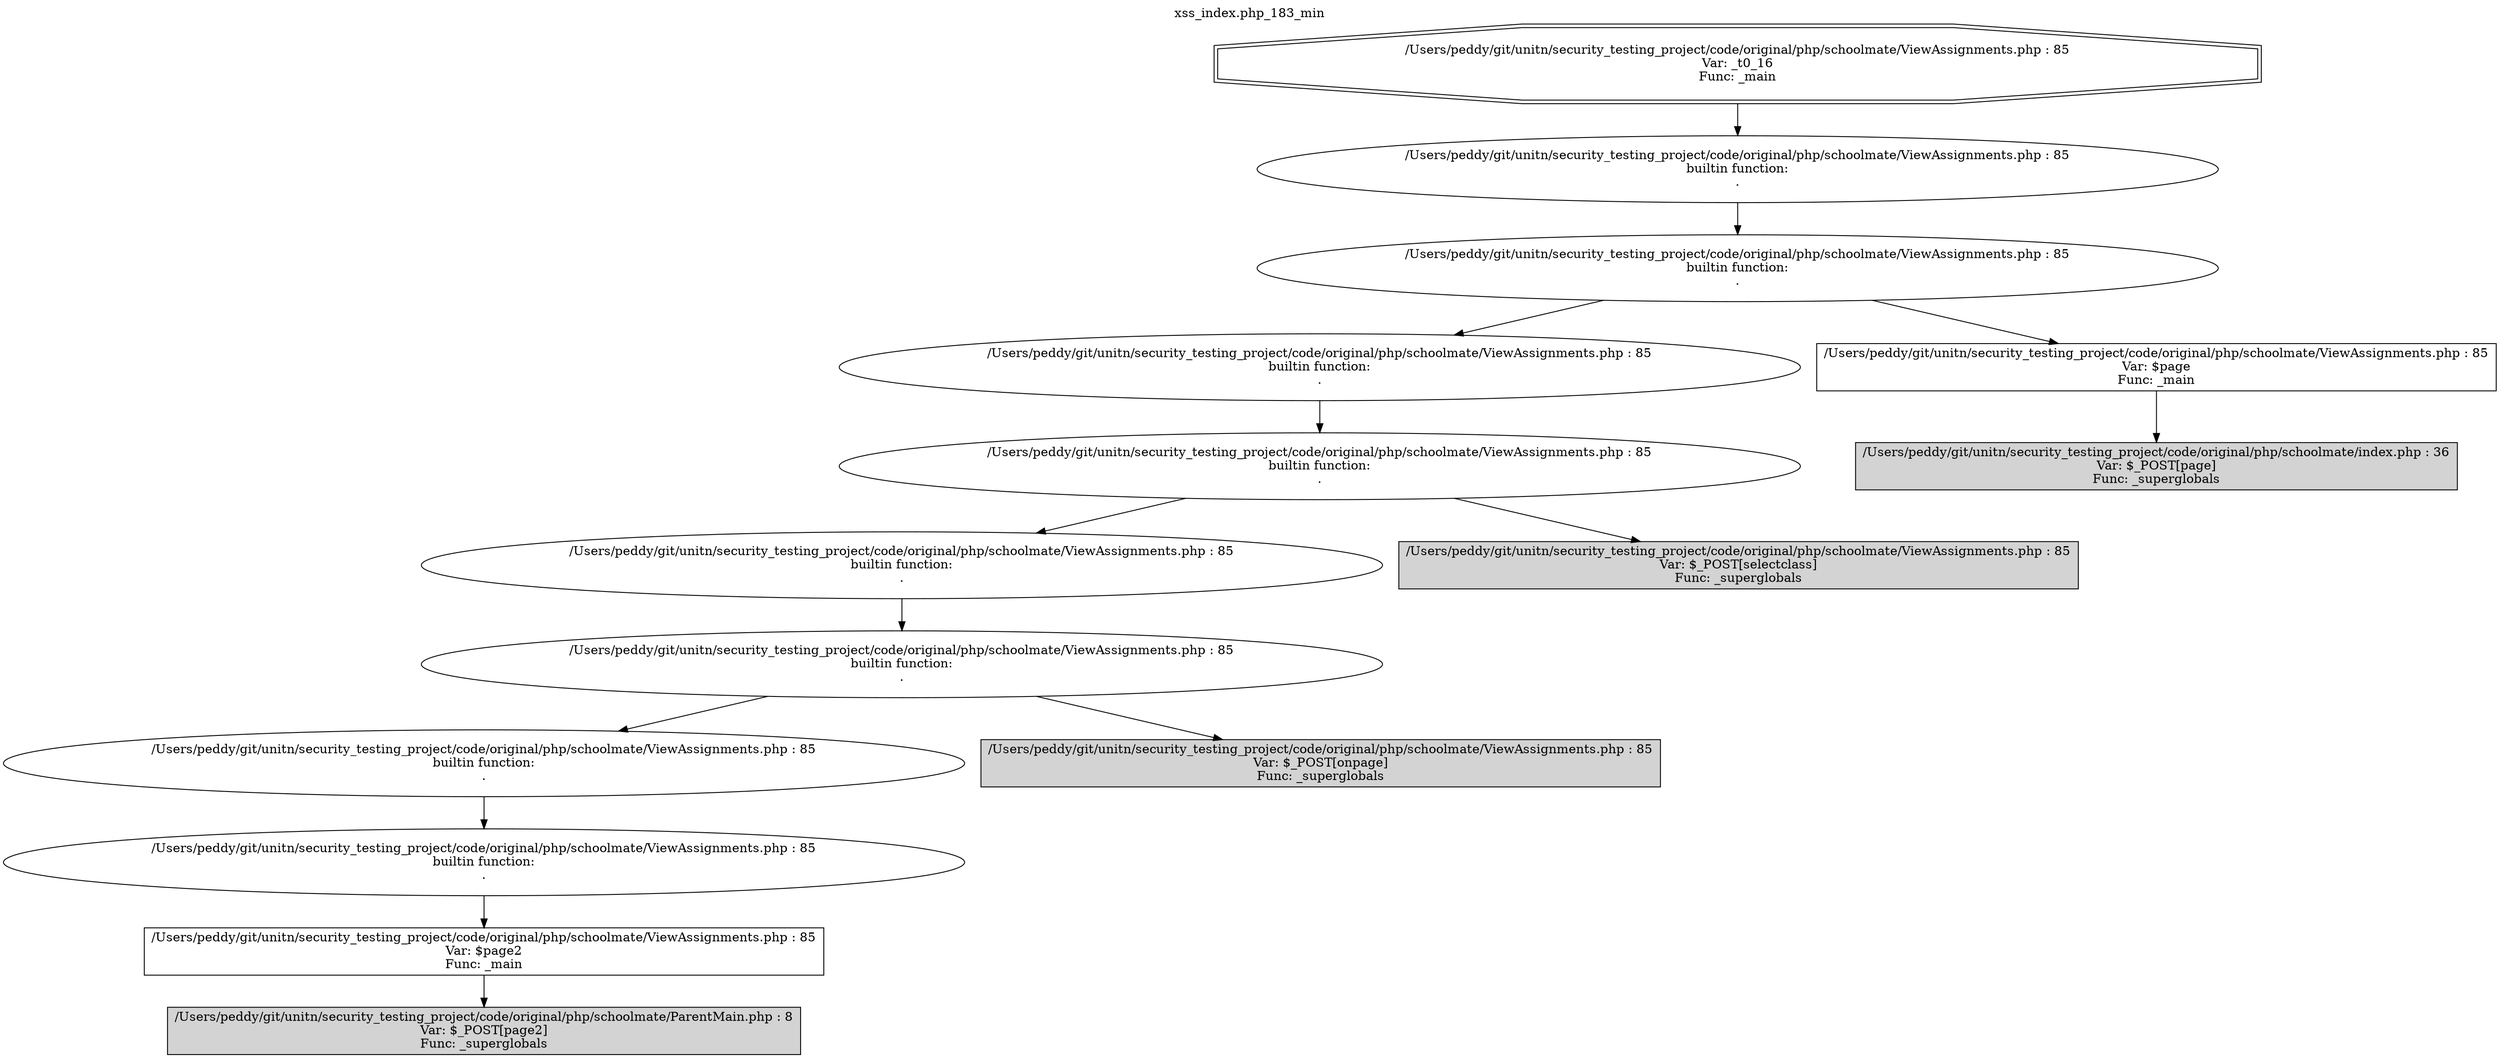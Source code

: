 digraph cfg {
  label="xss_index.php_183_min";
  labelloc=t;
  n1 [shape=doubleoctagon, label="/Users/peddy/git/unitn/security_testing_project/code/original/php/schoolmate/ViewAssignments.php : 85\nVar: _t0_16\nFunc: _main\n"];
  n2 [shape=ellipse, label="/Users/peddy/git/unitn/security_testing_project/code/original/php/schoolmate/ViewAssignments.php : 85\nbuiltin function:\n.\n"];
  n3 [shape=ellipse, label="/Users/peddy/git/unitn/security_testing_project/code/original/php/schoolmate/ViewAssignments.php : 85\nbuiltin function:\n.\n"];
  n4 [shape=ellipse, label="/Users/peddy/git/unitn/security_testing_project/code/original/php/schoolmate/ViewAssignments.php : 85\nbuiltin function:\n.\n"];
  n5 [shape=ellipse, label="/Users/peddy/git/unitn/security_testing_project/code/original/php/schoolmate/ViewAssignments.php : 85\nbuiltin function:\n.\n"];
  n6 [shape=ellipse, label="/Users/peddy/git/unitn/security_testing_project/code/original/php/schoolmate/ViewAssignments.php : 85\nbuiltin function:\n.\n"];
  n7 [shape=ellipse, label="/Users/peddy/git/unitn/security_testing_project/code/original/php/schoolmate/ViewAssignments.php : 85\nbuiltin function:\n.\n"];
  n8 [shape=ellipse, label="/Users/peddy/git/unitn/security_testing_project/code/original/php/schoolmate/ViewAssignments.php : 85\nbuiltin function:\n.\n"];
  n9 [shape=ellipse, label="/Users/peddy/git/unitn/security_testing_project/code/original/php/schoolmate/ViewAssignments.php : 85\nbuiltin function:\n.\n"];
  n10 [shape=box, label="/Users/peddy/git/unitn/security_testing_project/code/original/php/schoolmate/ViewAssignments.php : 85\nVar: $page2\nFunc: _main\n"];
  n11 [shape=box, label="/Users/peddy/git/unitn/security_testing_project/code/original/php/schoolmate/ParentMain.php : 8\nVar: $_POST[page2]\nFunc: _superglobals\n",style=filled];
  n12 [shape=box, label="/Users/peddy/git/unitn/security_testing_project/code/original/php/schoolmate/ViewAssignments.php : 85\nVar: $_POST[onpage]\nFunc: _superglobals\n",style=filled];
  n13 [shape=box, label="/Users/peddy/git/unitn/security_testing_project/code/original/php/schoolmate/ViewAssignments.php : 85\nVar: $_POST[selectclass]\nFunc: _superglobals\n",style=filled];
  n14 [shape=box, label="/Users/peddy/git/unitn/security_testing_project/code/original/php/schoolmate/ViewAssignments.php : 85\nVar: $page\nFunc: _main\n"];
  n15 [shape=box, label="/Users/peddy/git/unitn/security_testing_project/code/original/php/schoolmate/index.php : 36\nVar: $_POST[page]\nFunc: _superglobals\n",style=filled];
  n1 -> n2;
  n2 -> n3;
  n3 -> n4;
  n3 -> n14;
  n4 -> n5;
  n5 -> n6;
  n5 -> n13;
  n6 -> n7;
  n7 -> n8;
  n7 -> n12;
  n8 -> n9;
  n9 -> n10;
  n10 -> n11;
  n14 -> n15;
}
